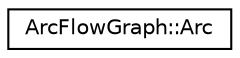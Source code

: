 digraph "Graphical Class Hierarchy"
{
 // LATEX_PDF_SIZE
  edge [fontname="Helvetica",fontsize="10",labelfontname="Helvetica",labelfontsize="10"];
  node [fontname="Helvetica",fontsize="10",shape=record];
  rankdir="LR";
  Node0 [label="ArcFlowGraph::Arc",height=0.2,width=0.4,color="black", fillcolor="white", style="filled",URL="$structoperations__research_1_1packing_1_1_arc_flow_graph_1_1_arc.html",tooltip=" "];
}
